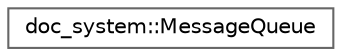 digraph "Graphical Class Hierarchy"
{
 // INTERACTIVE_SVG=YES
 // LATEX_PDF_SIZE
  bgcolor="transparent";
  edge [fontname=Helvetica,fontsize=10,labelfontname=Helvetica,labelfontsize=10];
  node [fontname=Helvetica,fontsize=10,shape=box,height=0.2,width=0.4];
  rankdir="LR";
  Node0 [id="Node000000",label="doc_system::MessageQueue",height=0.2,width=0.4,color="grey40", fillcolor="white", style="filled",URL="$classdoc__system_1_1_message_queue.html",tooltip=" "];
}
